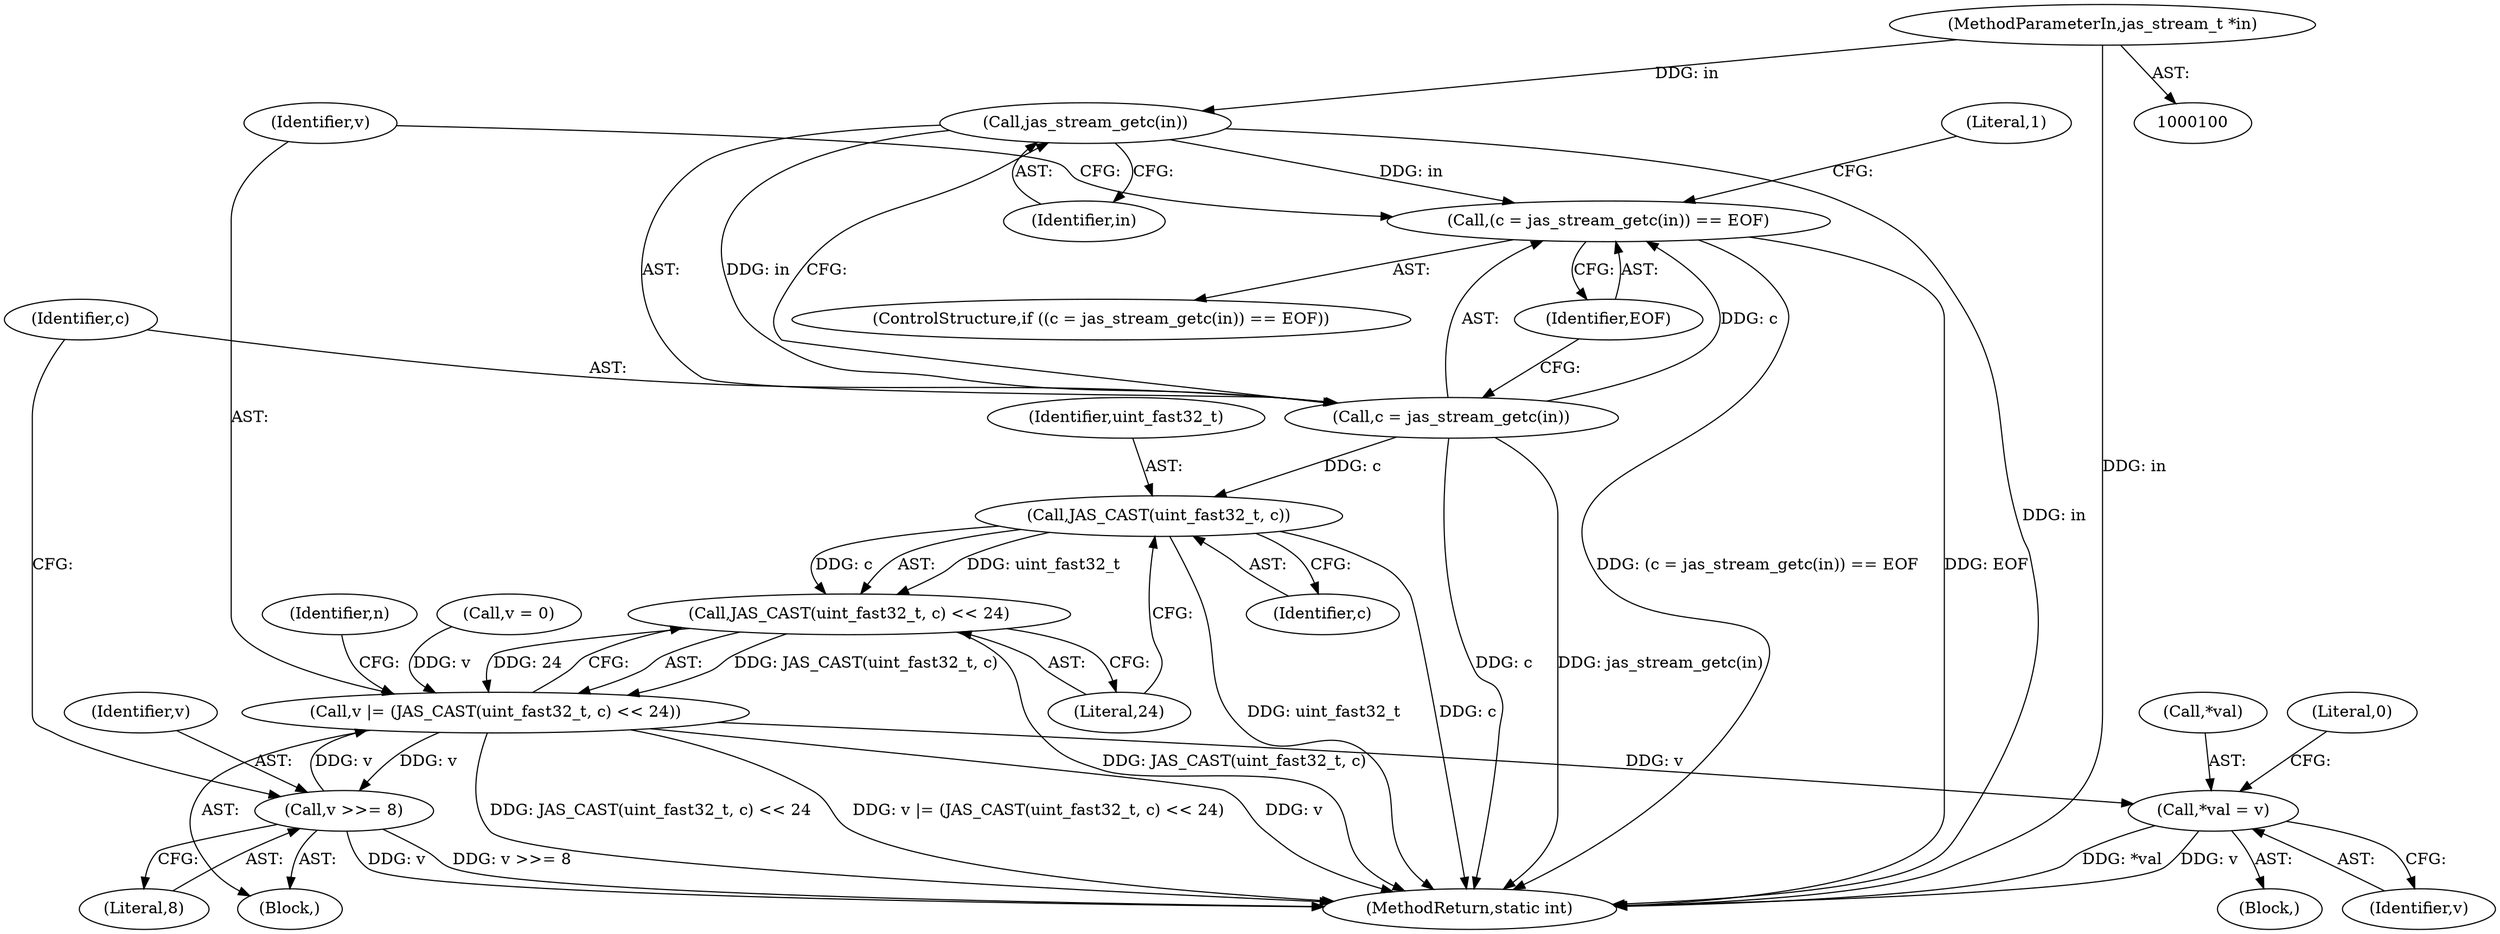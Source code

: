 digraph "0_jasper_8f62b4761711d036fd8964df256b938c809b7fca_1@pointer" {
"1000101" [label="(MethodParameterIn,jas_stream_t *in)"];
"1000120" [label="(Call,jas_stream_getc(in))"];
"1000117" [label="(Call,(c = jas_stream_getc(in)) == EOF)"];
"1000118" [label="(Call,c = jas_stream_getc(in))"];
"1000130" [label="(Call,JAS_CAST(uint_fast32_t, c))"];
"1000129" [label="(Call,JAS_CAST(uint_fast32_t, c) << 24)"];
"1000127" [label="(Call,v |= (JAS_CAST(uint_fast32_t, c) << 24))"];
"1000141" [label="(Call,v >>= 8)"];
"1000147" [label="(Call,*val = v)"];
"1000119" [label="(Identifier,c)"];
"1000150" [label="(Identifier,v)"];
"1000129" [label="(Call,JAS_CAST(uint_fast32_t, c) << 24)"];
"1000128" [label="(Identifier,v)"];
"1000116" [label="(ControlStructure,if ((c = jas_stream_getc(in)) == EOF))"];
"1000146" [label="(Block,)"];
"1000115" [label="(Block,)"];
"1000142" [label="(Identifier,v)"];
"1000127" [label="(Call,v |= (JAS_CAST(uint_fast32_t, c) << 24))"];
"1000132" [label="(Identifier,c)"];
"1000122" [label="(Identifier,EOF)"];
"1000130" [label="(Call,JAS_CAST(uint_fast32_t, c))"];
"1000148" [label="(Call,*val)"];
"1000143" [label="(Literal,8)"];
"1000131" [label="(Identifier,uint_fast32_t)"];
"1000121" [label="(Identifier,in)"];
"1000133" [label="(Literal,24)"];
"1000141" [label="(Call,v >>= 8)"];
"1000112" [label="(Call,v = 0)"];
"1000153" [label="(MethodReturn,static int)"];
"1000147" [label="(Call,*val = v)"];
"1000126" [label="(Literal,1)"];
"1000101" [label="(MethodParameterIn,jas_stream_t *in)"];
"1000152" [label="(Literal,0)"];
"1000120" [label="(Call,jas_stream_getc(in))"];
"1000118" [label="(Call,c = jas_stream_getc(in))"];
"1000137" [label="(Identifier,n)"];
"1000117" [label="(Call,(c = jas_stream_getc(in)) == EOF)"];
"1000101" -> "1000100"  [label="AST: "];
"1000101" -> "1000153"  [label="DDG: in"];
"1000101" -> "1000120"  [label="DDG: in"];
"1000120" -> "1000118"  [label="AST: "];
"1000120" -> "1000121"  [label="CFG: "];
"1000121" -> "1000120"  [label="AST: "];
"1000118" -> "1000120"  [label="CFG: "];
"1000120" -> "1000153"  [label="DDG: in"];
"1000120" -> "1000117"  [label="DDG: in"];
"1000120" -> "1000118"  [label="DDG: in"];
"1000117" -> "1000116"  [label="AST: "];
"1000117" -> "1000122"  [label="CFG: "];
"1000118" -> "1000117"  [label="AST: "];
"1000122" -> "1000117"  [label="AST: "];
"1000126" -> "1000117"  [label="CFG: "];
"1000128" -> "1000117"  [label="CFG: "];
"1000117" -> "1000153"  [label="DDG: (c = jas_stream_getc(in)) == EOF"];
"1000117" -> "1000153"  [label="DDG: EOF"];
"1000118" -> "1000117"  [label="DDG: c"];
"1000119" -> "1000118"  [label="AST: "];
"1000122" -> "1000118"  [label="CFG: "];
"1000118" -> "1000153"  [label="DDG: c"];
"1000118" -> "1000153"  [label="DDG: jas_stream_getc(in)"];
"1000118" -> "1000130"  [label="DDG: c"];
"1000130" -> "1000129"  [label="AST: "];
"1000130" -> "1000132"  [label="CFG: "];
"1000131" -> "1000130"  [label="AST: "];
"1000132" -> "1000130"  [label="AST: "];
"1000133" -> "1000130"  [label="CFG: "];
"1000130" -> "1000153"  [label="DDG: uint_fast32_t"];
"1000130" -> "1000153"  [label="DDG: c"];
"1000130" -> "1000129"  [label="DDG: uint_fast32_t"];
"1000130" -> "1000129"  [label="DDG: c"];
"1000129" -> "1000127"  [label="AST: "];
"1000129" -> "1000133"  [label="CFG: "];
"1000133" -> "1000129"  [label="AST: "];
"1000127" -> "1000129"  [label="CFG: "];
"1000129" -> "1000153"  [label="DDG: JAS_CAST(uint_fast32_t, c)"];
"1000129" -> "1000127"  [label="DDG: JAS_CAST(uint_fast32_t, c)"];
"1000129" -> "1000127"  [label="DDG: 24"];
"1000127" -> "1000115"  [label="AST: "];
"1000128" -> "1000127"  [label="AST: "];
"1000137" -> "1000127"  [label="CFG: "];
"1000127" -> "1000153"  [label="DDG: JAS_CAST(uint_fast32_t, c) << 24"];
"1000127" -> "1000153"  [label="DDG: v |= (JAS_CAST(uint_fast32_t, c) << 24)"];
"1000127" -> "1000153"  [label="DDG: v"];
"1000141" -> "1000127"  [label="DDG: v"];
"1000112" -> "1000127"  [label="DDG: v"];
"1000127" -> "1000141"  [label="DDG: v"];
"1000127" -> "1000147"  [label="DDG: v"];
"1000141" -> "1000115"  [label="AST: "];
"1000141" -> "1000143"  [label="CFG: "];
"1000142" -> "1000141"  [label="AST: "];
"1000143" -> "1000141"  [label="AST: "];
"1000119" -> "1000141"  [label="CFG: "];
"1000141" -> "1000153"  [label="DDG: v"];
"1000141" -> "1000153"  [label="DDG: v >>= 8"];
"1000147" -> "1000146"  [label="AST: "];
"1000147" -> "1000150"  [label="CFG: "];
"1000148" -> "1000147"  [label="AST: "];
"1000150" -> "1000147"  [label="AST: "];
"1000152" -> "1000147"  [label="CFG: "];
"1000147" -> "1000153"  [label="DDG: *val"];
"1000147" -> "1000153"  [label="DDG: v"];
}
